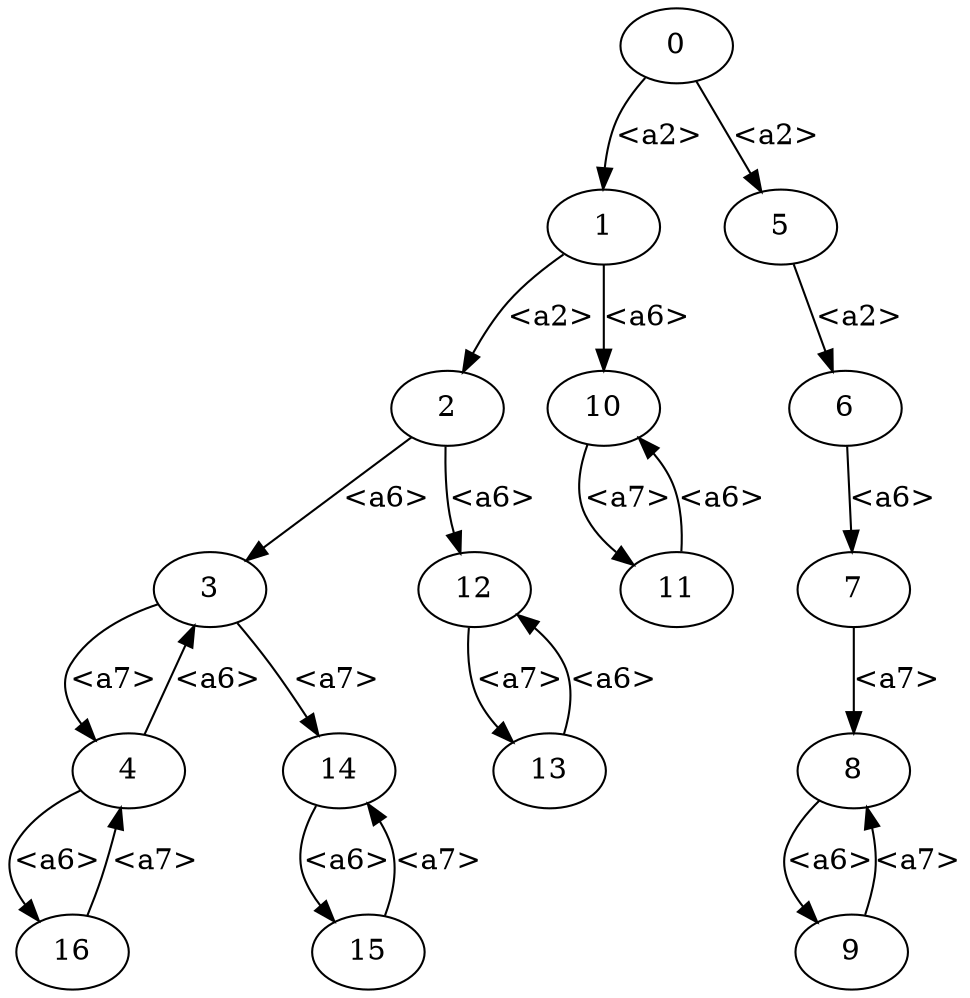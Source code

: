 digraph counterexample0 {
 0 [label="0",shape=ellipse]
 1 [label="1",shape=ellipse]
 2 [label="2",shape=ellipse]
 3 [label="3",shape=ellipse]
 4 [label="4",shape=ellipse]
 5 [label="5",shape=ellipse]
 6 [label="6",shape=ellipse]
 7 [label="7",shape=ellipse]
 8 [label="8",shape=ellipse]
 9 [label="9",shape=ellipse]
 10 [label="10",shape=ellipse]
 11 [label="11",shape=ellipse]
 12 [label="12",shape=ellipse]
 13 [label="13",shape=ellipse]
 14 [label="14",shape=ellipse]
 15 [label="15",shape=ellipse]
 16 [label="16",shape=ellipse]
    0 -> 1[label="<a2>"]
    1 -> 2[label="<a2>"]
    2 -> 3[label="<a6>"]
    3 -> 4[label="<a7>"]
    4 -> 3[label="<a6>"]
    0 -> 5[label="<a2>"]
    5 -> 6[label="<a2>"]
    6 -> 7[label="<a6>"]
    7 -> 8[label="<a7>"]
    8 -> 9[label="<a6>"]
    9 -> 8[label="<a7>"]
    1 -> 10[label="<a6>"]
    10 -> 11[label="<a7>"]
    11 -> 10[label="<a6>"]
    2 -> 12[label="<a6>"]
    12 -> 13[label="<a7>"]
    13 -> 12[label="<a6>"]
    3 -> 14[label="<a7>"]
    14 -> 15[label="<a6>"]
    15 -> 14[label="<a7>"]
    4 -> 16[label="<a6>"]
    16 -> 4[label="<a7>"]
}
